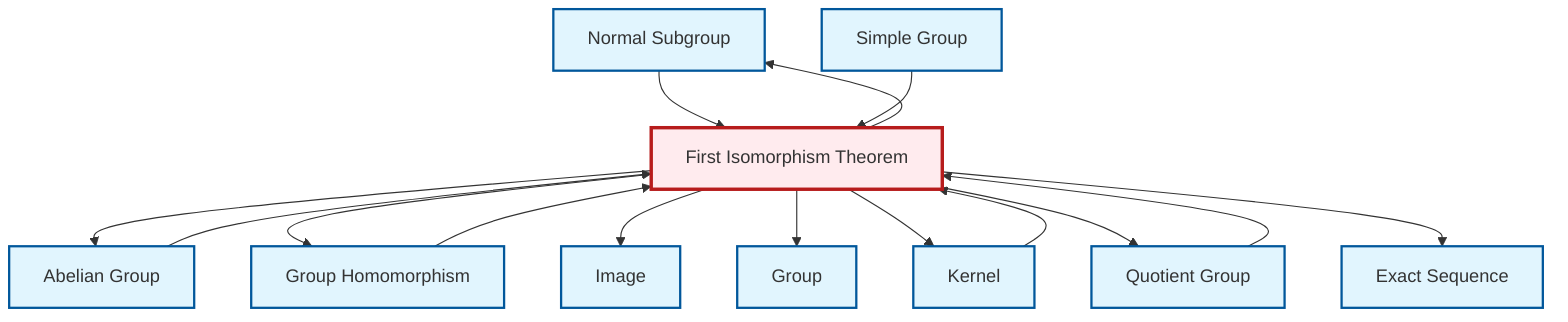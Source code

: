 graph TD
    classDef definition fill:#e1f5fe,stroke:#01579b,stroke-width:2px
    classDef theorem fill:#f3e5f5,stroke:#4a148c,stroke-width:2px
    classDef axiom fill:#fff3e0,stroke:#e65100,stroke-width:2px
    classDef example fill:#e8f5e9,stroke:#1b5e20,stroke-width:2px
    classDef current fill:#ffebee,stroke:#b71c1c,stroke-width:3px
    def-group["Group"]:::definition
    def-normal-subgroup["Normal Subgroup"]:::definition
    def-kernel["Kernel"]:::definition
    def-quotient-group["Quotient Group"]:::definition
    def-homomorphism["Group Homomorphism"]:::definition
    def-abelian-group["Abelian Group"]:::definition
    def-exact-sequence["Exact Sequence"]:::definition
    def-image["Image"]:::definition
    def-simple-group["Simple Group"]:::definition
    thm-first-isomorphism["First Isomorphism Theorem"]:::theorem
    thm-first-isomorphism --> def-abelian-group
    thm-first-isomorphism --> def-homomorphism
    def-normal-subgroup --> thm-first-isomorphism
    thm-first-isomorphism --> def-image
    def-homomorphism --> thm-first-isomorphism
    def-kernel --> thm-first-isomorphism
    def-simple-group --> thm-first-isomorphism
    thm-first-isomorphism --> def-group
    thm-first-isomorphism --> def-kernel
    thm-first-isomorphism --> def-normal-subgroup
    thm-first-isomorphism --> def-quotient-group
    def-quotient-group --> thm-first-isomorphism
    def-abelian-group --> thm-first-isomorphism
    thm-first-isomorphism --> def-exact-sequence
    class thm-first-isomorphism current